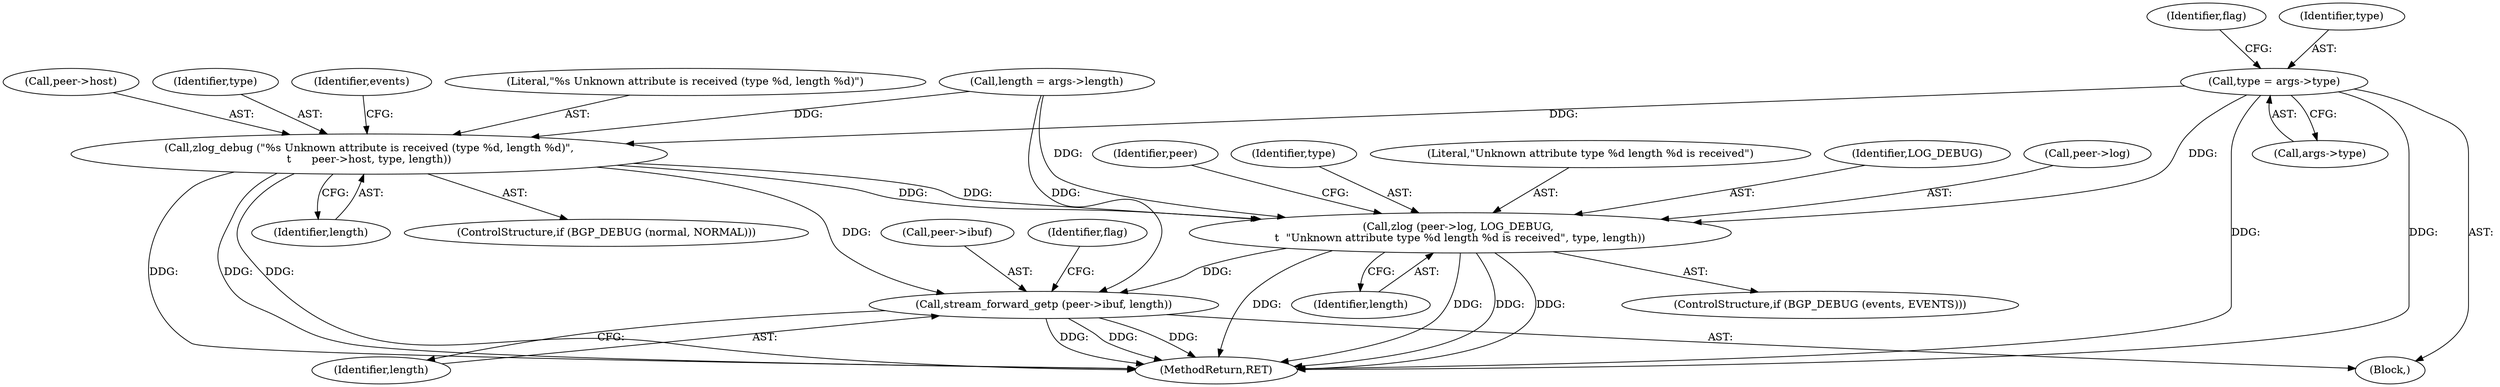 digraph "0_savannah_8794e8d229dc9fe29ea31424883433d4880ef408@pointer" {
"1000132" [label="(Call,type = args->type)"];
"1000153" [label="(Call,zlog_debug (\"%s Unknown attribute is received (type %d, length %d)\",\n\t      peer->host, type, length))"];
"1000164" [label="(Call,zlog (peer->log, LOG_DEBUG, \n\t  \"Unknown attribute type %d length %d is received\", type, length))"];
"1000172" [label="(Call,stream_forward_getp (peer->ibuf, length))"];
"1000153" [label="(Call,zlog_debug (\"%s Unknown attribute is received (type %d, length %d)\",\n\t      peer->host, type, length))"];
"1000174" [label="(Identifier,peer)"];
"1000159" [label="(Identifier,length)"];
"1000139" [label="(Identifier,flag)"];
"1000173" [label="(Call,peer->ibuf)"];
"1000164" [label="(Call,zlog (peer->log, LOG_DEBUG, \n\t  \"Unknown attribute type %d length %d is received\", type, length))"];
"1000149" [label="(ControlStructure,if (BGP_DEBUG (normal, NORMAL)))"];
"1000172" [label="(Call,stream_forward_getp (peer->ibuf, length))"];
"1000170" [label="(Identifier,type)"];
"1000160" [label="(ControlStructure,if (BGP_DEBUG (events, EVENTS)))"];
"1000134" [label="(Call,args->type)"];
"1000155" [label="(Call,peer->host)"];
"1000171" [label="(Identifier,length)"];
"1000169" [label="(Literal,\"Unknown attribute type %d length %d is received\")"];
"1000176" [label="(Identifier,length)"];
"1000180" [label="(Identifier,flag)"];
"1000158" [label="(Identifier,type)"];
"1000132" [label="(Call,type = args->type)"];
"1000133" [label="(Identifier,type)"];
"1000162" [label="(Identifier,events)"];
"1000168" [label="(Identifier,LOG_DEBUG)"];
"1000107" [label="(Block,)"];
"1000154" [label="(Literal,\"%s Unknown attribute is received (type %d, length %d)\")"];
"1000165" [label="(Call,peer->log)"];
"1000144" [label="(Call,length = args->length)"];
"1000265" [label="(MethodReturn,RET)"];
"1000132" -> "1000107"  [label="AST: "];
"1000132" -> "1000134"  [label="CFG: "];
"1000133" -> "1000132"  [label="AST: "];
"1000134" -> "1000132"  [label="AST: "];
"1000139" -> "1000132"  [label="CFG: "];
"1000132" -> "1000265"  [label="DDG: "];
"1000132" -> "1000265"  [label="DDG: "];
"1000132" -> "1000153"  [label="DDG: "];
"1000132" -> "1000164"  [label="DDG: "];
"1000153" -> "1000149"  [label="AST: "];
"1000153" -> "1000159"  [label="CFG: "];
"1000154" -> "1000153"  [label="AST: "];
"1000155" -> "1000153"  [label="AST: "];
"1000158" -> "1000153"  [label="AST: "];
"1000159" -> "1000153"  [label="AST: "];
"1000162" -> "1000153"  [label="CFG: "];
"1000153" -> "1000265"  [label="DDG: "];
"1000153" -> "1000265"  [label="DDG: "];
"1000153" -> "1000265"  [label="DDG: "];
"1000144" -> "1000153"  [label="DDG: "];
"1000153" -> "1000164"  [label="DDG: "];
"1000153" -> "1000164"  [label="DDG: "];
"1000153" -> "1000172"  [label="DDG: "];
"1000164" -> "1000160"  [label="AST: "];
"1000164" -> "1000171"  [label="CFG: "];
"1000165" -> "1000164"  [label="AST: "];
"1000168" -> "1000164"  [label="AST: "];
"1000169" -> "1000164"  [label="AST: "];
"1000170" -> "1000164"  [label="AST: "];
"1000171" -> "1000164"  [label="AST: "];
"1000174" -> "1000164"  [label="CFG: "];
"1000164" -> "1000265"  [label="DDG: "];
"1000164" -> "1000265"  [label="DDG: "];
"1000164" -> "1000265"  [label="DDG: "];
"1000164" -> "1000265"  [label="DDG: "];
"1000144" -> "1000164"  [label="DDG: "];
"1000164" -> "1000172"  [label="DDG: "];
"1000172" -> "1000107"  [label="AST: "];
"1000172" -> "1000176"  [label="CFG: "];
"1000173" -> "1000172"  [label="AST: "];
"1000176" -> "1000172"  [label="AST: "];
"1000180" -> "1000172"  [label="CFG: "];
"1000172" -> "1000265"  [label="DDG: "];
"1000172" -> "1000265"  [label="DDG: "];
"1000172" -> "1000265"  [label="DDG: "];
"1000144" -> "1000172"  [label="DDG: "];
}
